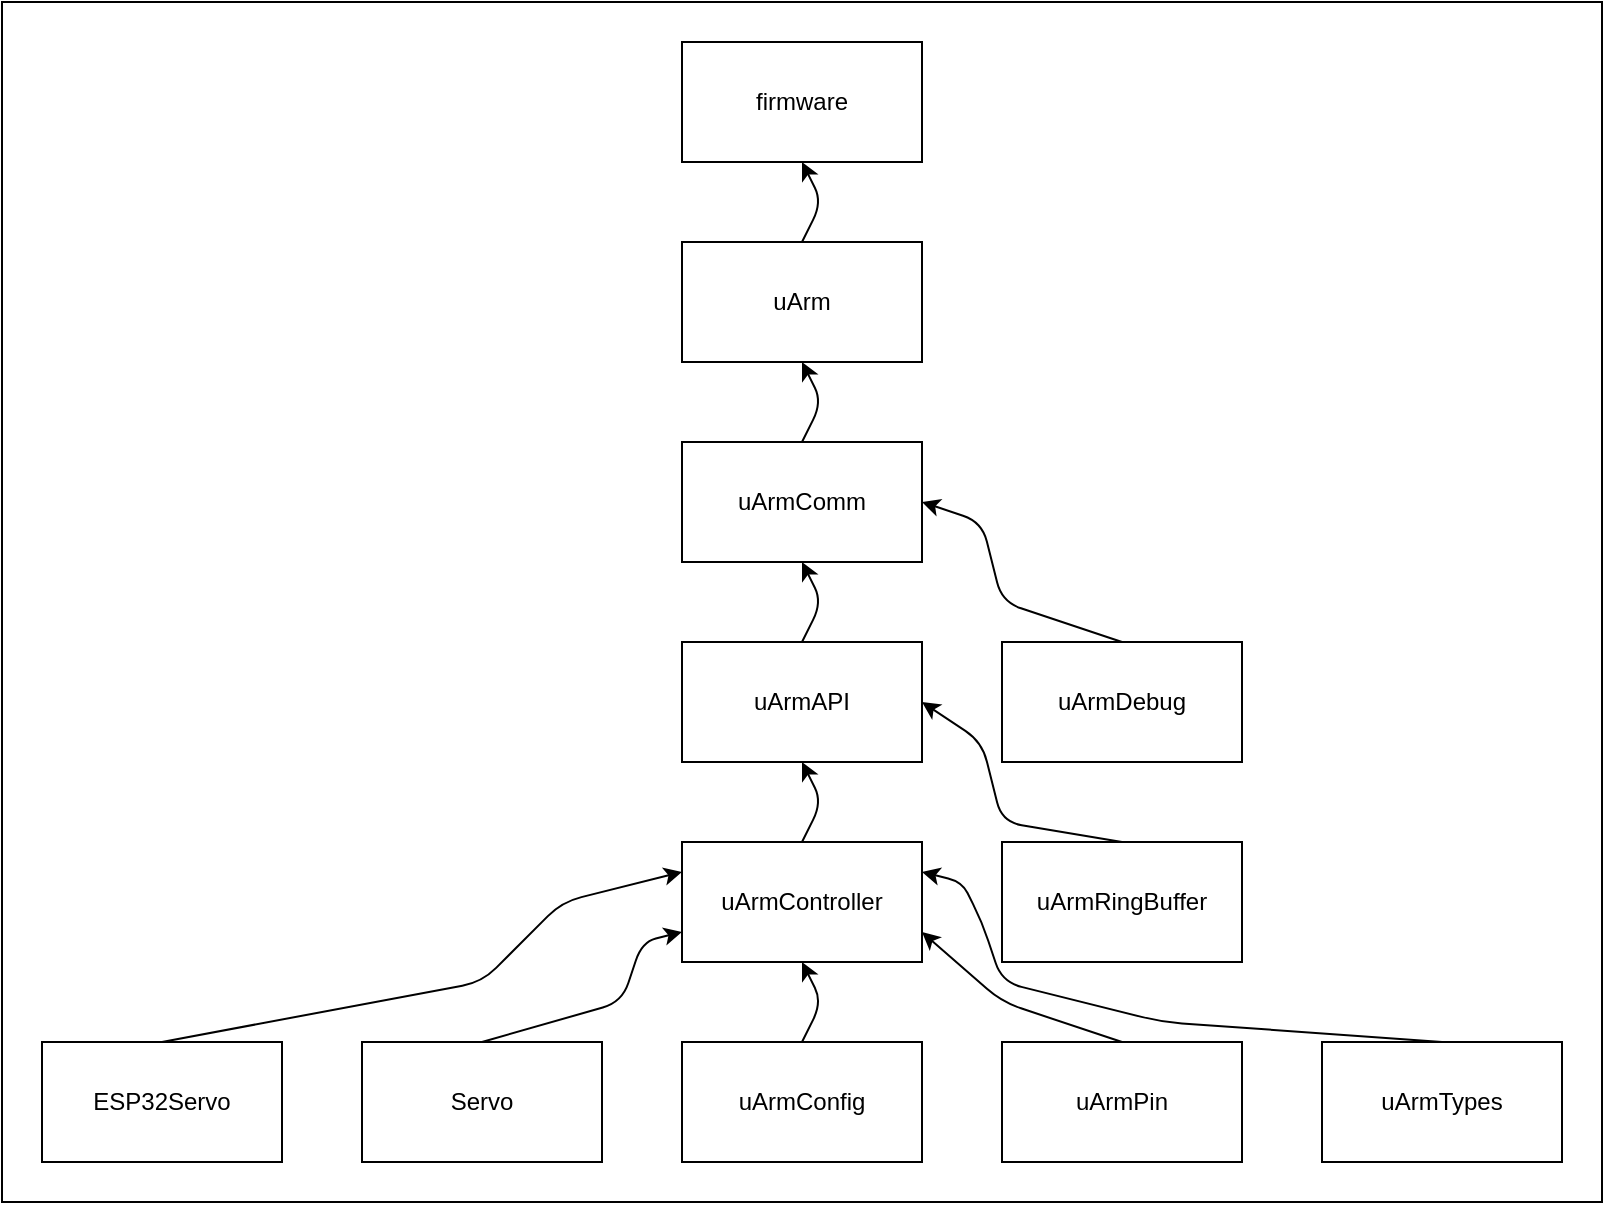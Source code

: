 <mxfile version="14.7.3" type="device" pages="2"><diagram id="24yHSXOaNbghm3xZu73b" name="uArm_firmware_portable"><mxGraphModel dx="1355" dy="799" grid="1" gridSize="10" guides="1" tooltips="1" connect="1" arrows="1" fold="1" page="1" pageScale="1" pageWidth="850" pageHeight="1100" math="0" shadow="0"><root><mxCell id="0"/><mxCell id="1" parent="0"/><mxCell id="lUrIZiAqDk6vXJwf1OML-1" value="" style="rounded=0;whiteSpace=wrap;html=1;" vertex="1" parent="1"><mxGeometry x="20" y="20" width="800" height="600" as="geometry"/></mxCell><mxCell id="_jTjxesHciehcp6a_vbW-1" value="&lt;div&gt;firmware&lt;/div&gt;" style="rounded=0;whiteSpace=wrap;html=1;" vertex="1" parent="1"><mxGeometry x="360" y="40" width="120" height="60" as="geometry"/></mxCell><mxCell id="_jTjxesHciehcp6a_vbW-2" value="ESP32Servo" style="rounded=0;whiteSpace=wrap;html=1;" vertex="1" parent="1"><mxGeometry x="40" y="540" width="120" height="60" as="geometry"/></mxCell><mxCell id="_jTjxesHciehcp6a_vbW-3" value="&lt;div&gt;Servo&lt;/div&gt;" style="rounded=0;whiteSpace=wrap;html=1;" vertex="1" parent="1"><mxGeometry x="200" y="540" width="120" height="60" as="geometry"/></mxCell><mxCell id="_jTjxesHciehcp6a_vbW-4" value="uArmConfig" style="rounded=0;whiteSpace=wrap;html=1;" vertex="1" parent="1"><mxGeometry x="360" y="540" width="120" height="60" as="geometry"/></mxCell><mxCell id="_jTjxesHciehcp6a_vbW-5" value="uArmTypes" style="rounded=0;whiteSpace=wrap;html=1;" vertex="1" parent="1"><mxGeometry x="680" y="540" width="120" height="60" as="geometry"/></mxCell><mxCell id="_jTjxesHciehcp6a_vbW-6" value="uArmPin" style="rounded=0;whiteSpace=wrap;html=1;" vertex="1" parent="1"><mxGeometry x="520" y="540" width="120" height="60" as="geometry"/></mxCell><mxCell id="_jTjxesHciehcp6a_vbW-7" value="uArmController" style="rounded=0;whiteSpace=wrap;html=1;" vertex="1" parent="1"><mxGeometry x="360" y="440" width="120" height="60" as="geometry"/></mxCell><mxCell id="_jTjxesHciehcp6a_vbW-8" value="uArmAPI" style="rounded=0;whiteSpace=wrap;html=1;" vertex="1" parent="1"><mxGeometry x="360" y="340" width="120" height="60" as="geometry"/></mxCell><mxCell id="_jTjxesHciehcp6a_vbW-9" value="uArmComm" style="rounded=0;whiteSpace=wrap;html=1;" vertex="1" parent="1"><mxGeometry x="360" y="240" width="120" height="60" as="geometry"/></mxCell><mxCell id="_jTjxesHciehcp6a_vbW-10" value="&lt;div&gt;uArm&lt;/div&gt;" style="rounded=0;whiteSpace=wrap;html=1;" vertex="1" parent="1"><mxGeometry x="360" y="140" width="120" height="60" as="geometry"/></mxCell><mxCell id="_jTjxesHciehcp6a_vbW-11" value="&lt;div&gt;uArmRingBuffer&lt;/div&gt;" style="rounded=0;whiteSpace=wrap;html=1;" vertex="1" parent="1"><mxGeometry x="520" y="440" width="120" height="60" as="geometry"/></mxCell><mxCell id="_jTjxesHciehcp6a_vbW-12" value="&lt;div&gt;uArmDebug&lt;/div&gt;" style="rounded=0;whiteSpace=wrap;html=1;" vertex="1" parent="1"><mxGeometry x="520" y="340" width="120" height="60" as="geometry"/></mxCell><mxCell id="_jTjxesHciehcp6a_vbW-13" value="" style="endArrow=classic;html=1;entryX=0.5;entryY=1;entryDx=0;entryDy=0;exitX=0.5;exitY=0;exitDx=0;exitDy=0;" edge="1" parent="1" source="_jTjxesHciehcp6a_vbW-10" target="_jTjxesHciehcp6a_vbW-1"><mxGeometry width="50" height="50" relative="1" as="geometry"><mxPoint x="400" y="380" as="sourcePoint"/><mxPoint x="450" y="330" as="targetPoint"/><Array as="points"><mxPoint x="430" y="120"/></Array></mxGeometry></mxCell><mxCell id="_jTjxesHciehcp6a_vbW-15" value="" style="endArrow=classic;html=1;entryX=0.5;entryY=1;entryDx=0;entryDy=0;exitX=0.5;exitY=0;exitDx=0;exitDy=0;" edge="1" parent="1" source="_jTjxesHciehcp6a_vbW-9" target="_jTjxesHciehcp6a_vbW-10"><mxGeometry width="50" height="50" relative="1" as="geometry"><mxPoint x="420" y="240" as="sourcePoint"/><mxPoint x="450" y="330" as="targetPoint"/><Array as="points"><mxPoint x="430" y="220"/></Array></mxGeometry></mxCell><mxCell id="_jTjxesHciehcp6a_vbW-16" value="" style="endArrow=classic;html=1;entryX=0.5;entryY=1;entryDx=0;entryDy=0;exitX=0.5;exitY=0;exitDx=0;exitDy=0;" edge="1" parent="1" source="_jTjxesHciehcp6a_vbW-8" target="_jTjxesHciehcp6a_vbW-9"><mxGeometry width="50" height="50" relative="1" as="geometry"><mxPoint x="400" y="380" as="sourcePoint"/><mxPoint x="450" y="330" as="targetPoint"/><Array as="points"><mxPoint x="430" y="320"/></Array></mxGeometry></mxCell><mxCell id="_jTjxesHciehcp6a_vbW-17" value="" style="endArrow=classic;html=1;entryX=0.5;entryY=1;entryDx=0;entryDy=0;exitX=0.5;exitY=0;exitDx=0;exitDy=0;" edge="1" parent="1" source="_jTjxesHciehcp6a_vbW-7" target="_jTjxesHciehcp6a_vbW-8"><mxGeometry width="50" height="50" relative="1" as="geometry"><mxPoint x="400" y="380" as="sourcePoint"/><mxPoint x="450" y="330" as="targetPoint"/><Array as="points"><mxPoint x="430" y="420"/></Array></mxGeometry></mxCell><mxCell id="_jTjxesHciehcp6a_vbW-18" value="" style="endArrow=classic;html=1;exitX=0.5;exitY=0;exitDx=0;exitDy=0;entryX=0.5;entryY=1;entryDx=0;entryDy=0;" edge="1" parent="1" source="_jTjxesHciehcp6a_vbW-4" target="_jTjxesHciehcp6a_vbW-7"><mxGeometry width="50" height="50" relative="1" as="geometry"><mxPoint x="400" y="380" as="sourcePoint"/><mxPoint x="450" y="330" as="targetPoint"/><Array as="points"><mxPoint x="430" y="520"/></Array></mxGeometry></mxCell><mxCell id="_jTjxesHciehcp6a_vbW-20" value="" style="endArrow=classic;html=1;entryX=0;entryY=0.75;entryDx=0;entryDy=0;exitX=0.5;exitY=0;exitDx=0;exitDy=0;" edge="1" parent="1" source="_jTjxesHciehcp6a_vbW-3" target="_jTjxesHciehcp6a_vbW-7"><mxGeometry width="50" height="50" relative="1" as="geometry"><mxPoint x="400" y="380" as="sourcePoint"/><mxPoint x="450" y="330" as="targetPoint"/><Array as="points"><mxPoint x="330" y="520"/><mxPoint x="340" y="490"/></Array></mxGeometry></mxCell><mxCell id="_jTjxesHciehcp6a_vbW-21" value="" style="endArrow=classic;html=1;exitX=0.5;exitY=0;exitDx=0;exitDy=0;entryX=0;entryY=0.25;entryDx=0;entryDy=0;" edge="1" parent="1" source="_jTjxesHciehcp6a_vbW-2" target="_jTjxesHciehcp6a_vbW-7"><mxGeometry width="50" height="50" relative="1" as="geometry"><mxPoint x="400" y="380" as="sourcePoint"/><mxPoint x="450" y="330" as="targetPoint"/><Array as="points"><mxPoint x="260" y="510"/><mxPoint x="300" y="470"/></Array></mxGeometry></mxCell><mxCell id="_jTjxesHciehcp6a_vbW-22" value="" style="endArrow=classic;html=1;entryX=1;entryY=0.5;entryDx=0;entryDy=0;exitX=0.5;exitY=0;exitDx=0;exitDy=0;" edge="1" parent="1" source="_jTjxesHciehcp6a_vbW-12" target="_jTjxesHciehcp6a_vbW-9"><mxGeometry width="50" height="50" relative="1" as="geometry"><mxPoint x="400" y="380" as="sourcePoint"/><mxPoint x="450" y="330" as="targetPoint"/><Array as="points"><mxPoint x="520" y="320"/><mxPoint x="510" y="280"/></Array></mxGeometry></mxCell><mxCell id="_jTjxesHciehcp6a_vbW-23" value="" style="endArrow=classic;html=1;entryX=1;entryY=0.5;entryDx=0;entryDy=0;exitX=0.5;exitY=0;exitDx=0;exitDy=0;" edge="1" parent="1" source="_jTjxesHciehcp6a_vbW-11" target="_jTjxesHciehcp6a_vbW-8"><mxGeometry width="50" height="50" relative="1" as="geometry"><mxPoint x="400" y="380" as="sourcePoint"/><mxPoint x="450" y="330" as="targetPoint"/><Array as="points"><mxPoint x="520" y="430"/><mxPoint x="510" y="390"/></Array></mxGeometry></mxCell><mxCell id="_jTjxesHciehcp6a_vbW-24" value="" style="endArrow=classic;html=1;entryX=1;entryY=0.25;entryDx=0;entryDy=0;exitX=0.5;exitY=0;exitDx=0;exitDy=0;" edge="1" parent="1" source="_jTjxesHciehcp6a_vbW-5" target="_jTjxesHciehcp6a_vbW-7"><mxGeometry width="50" height="50" relative="1" as="geometry"><mxPoint x="400" y="380" as="sourcePoint"/><mxPoint x="450" y="330" as="targetPoint"/><Array as="points"><mxPoint x="600" y="530"/><mxPoint x="520" y="510"/><mxPoint x="510" y="480"/><mxPoint x="500" y="460"/></Array></mxGeometry></mxCell><mxCell id="_jTjxesHciehcp6a_vbW-25" value="" style="endArrow=classic;html=1;entryX=1;entryY=0.75;entryDx=0;entryDy=0;exitX=0.5;exitY=0;exitDx=0;exitDy=0;" edge="1" parent="1" source="_jTjxesHciehcp6a_vbW-6" target="_jTjxesHciehcp6a_vbW-7"><mxGeometry width="50" height="50" relative="1" as="geometry"><mxPoint x="400" y="380" as="sourcePoint"/><mxPoint x="450" y="330" as="targetPoint"/><Array as="points"><mxPoint x="520" y="520"/></Array></mxGeometry></mxCell></root></mxGraphModel></diagram><diagram id="s1PQNtRdk7VtOJGtUK8q" name="uArm_firmware_full"><mxGraphModel dx="1807" dy="1065" grid="1" gridSize="10" guides="1" tooltips="1" connect="1" arrows="1" fold="1" page="1" pageScale="1" pageWidth="850" pageHeight="1100" math="0" shadow="0"><root><mxCell id="QGuulgfgw8eCgAnwtH9b-0"/><mxCell id="QGuulgfgw8eCgAnwtH9b-1" parent="QGuulgfgw8eCgAnwtH9b-0"/><mxCell id="QGuulgfgw8eCgAnwtH9b-57" value="" style="rounded=0;whiteSpace=wrap;html=1;" vertex="1" parent="QGuulgfgw8eCgAnwtH9b-1"><mxGeometry x="20" y="20" width="960" height="1000" as="geometry"/></mxCell><mxCell id="QGuulgfgw8eCgAnwtH9b-2" value="&lt;div&gt;firmware&lt;/div&gt;" style="rounded=0;whiteSpace=wrap;html=1;" vertex="1" parent="QGuulgfgw8eCgAnwtH9b-1"><mxGeometry x="680" y="40" width="120" height="60" as="geometry"/></mxCell><mxCell id="QGuulgfgw8eCgAnwtH9b-3" value="ESP32Servo" style="rounded=0;whiteSpace=wrap;html=1;" vertex="1" parent="QGuulgfgw8eCgAnwtH9b-1"><mxGeometry x="360" y="640" width="120" height="60" as="geometry"/></mxCell><mxCell id="QGuulgfgw8eCgAnwtH9b-4" value="&lt;div&gt;Servo&lt;/div&gt;" style="rounded=0;whiteSpace=wrap;html=1;" vertex="1" parent="QGuulgfgw8eCgAnwtH9b-1"><mxGeometry x="520" y="640" width="120" height="60" as="geometry"/></mxCell><mxCell id="QGuulgfgw8eCgAnwtH9b-5" value="uArmConfig" style="rounded=0;whiteSpace=wrap;html=1;" vertex="1" parent="QGuulgfgw8eCgAnwtH9b-1"><mxGeometry x="680" y="940" width="120" height="60" as="geometry"/></mxCell><mxCell id="QGuulgfgw8eCgAnwtH9b-6" value="uArmTypes" style="rounded=0;whiteSpace=wrap;html=1;" vertex="1" parent="QGuulgfgw8eCgAnwtH9b-1"><mxGeometry x="840" y="640" width="120" height="60" as="geometry"/></mxCell><mxCell id="QGuulgfgw8eCgAnwtH9b-7" value="uArmPin" style="rounded=0;whiteSpace=wrap;html=1;" vertex="1" parent="QGuulgfgw8eCgAnwtH9b-1"><mxGeometry x="680" y="840" width="120" height="60" as="geometry"/></mxCell><mxCell id="QGuulgfgw8eCgAnwtH9b-8" value="uArmController" style="rounded=0;whiteSpace=wrap;html=1;" vertex="1" parent="QGuulgfgw8eCgAnwtH9b-1"><mxGeometry x="680" y="540" width="120" height="60" as="geometry"/></mxCell><mxCell id="QGuulgfgw8eCgAnwtH9b-9" value="uArmAPI" style="rounded=0;whiteSpace=wrap;html=1;" vertex="1" parent="QGuulgfgw8eCgAnwtH9b-1"><mxGeometry x="680" y="440" width="120" height="60" as="geometry"/></mxCell><mxCell id="QGuulgfgw8eCgAnwtH9b-10" value="uArmComm" style="rounded=0;whiteSpace=wrap;html=1;" vertex="1" parent="QGuulgfgw8eCgAnwtH9b-1"><mxGeometry x="680" y="340" width="120" height="60" as="geometry"/></mxCell><mxCell id="QGuulgfgw8eCgAnwtH9b-11" value="&lt;div&gt;uArm&lt;/div&gt;" style="rounded=0;whiteSpace=wrap;html=1;" vertex="1" parent="QGuulgfgw8eCgAnwtH9b-1"><mxGeometry x="680" y="140" width="120" height="60" as="geometry"/></mxCell><mxCell id="QGuulgfgw8eCgAnwtH9b-12" value="&lt;div&gt;uArmRingBuffer&lt;/div&gt;" style="rounded=0;whiteSpace=wrap;html=1;" vertex="1" parent="QGuulgfgw8eCgAnwtH9b-1"><mxGeometry x="840" y="440" width="120" height="60" as="geometry"/></mxCell><mxCell id="QGuulgfgw8eCgAnwtH9b-13" value="&lt;div&gt;uArmDebug&lt;/div&gt;" style="rounded=0;whiteSpace=wrap;html=1;" vertex="1" parent="QGuulgfgw8eCgAnwtH9b-1"><mxGeometry x="840" y="540" width="120" height="60" as="geometry"/></mxCell><mxCell id="QGuulgfgw8eCgAnwtH9b-14" value="" style="endArrow=classic;html=1;entryX=0.5;entryY=1;entryDx=0;entryDy=0;exitX=0.5;exitY=0;exitDx=0;exitDy=0;" edge="1" parent="QGuulgfgw8eCgAnwtH9b-1" source="QGuulgfgw8eCgAnwtH9b-11" target="QGuulgfgw8eCgAnwtH9b-2"><mxGeometry width="50" height="50" relative="1" as="geometry"><mxPoint x="720" y="380" as="sourcePoint"/><mxPoint x="770" y="330" as="targetPoint"/><Array as="points"><mxPoint x="750" y="120"/></Array></mxGeometry></mxCell><mxCell id="QGuulgfgw8eCgAnwtH9b-16" value="" style="endArrow=classic;html=1;entryX=0.5;entryY=1;entryDx=0;entryDy=0;exitX=0.5;exitY=0;exitDx=0;exitDy=0;" edge="1" parent="QGuulgfgw8eCgAnwtH9b-1" source="QGuulgfgw8eCgAnwtH9b-9" target="QGuulgfgw8eCgAnwtH9b-10"><mxGeometry width="50" height="50" relative="1" as="geometry"><mxPoint x="720" y="480" as="sourcePoint"/><mxPoint x="770" y="430" as="targetPoint"/><Array as="points"><mxPoint x="750" y="420"/></Array></mxGeometry></mxCell><mxCell id="QGuulgfgw8eCgAnwtH9b-17" value="" style="endArrow=classic;html=1;entryX=0.5;entryY=1;entryDx=0;entryDy=0;exitX=0.5;exitY=0;exitDx=0;exitDy=0;" edge="1" parent="QGuulgfgw8eCgAnwtH9b-1" source="QGuulgfgw8eCgAnwtH9b-8" target="QGuulgfgw8eCgAnwtH9b-9"><mxGeometry width="50" height="50" relative="1" as="geometry"><mxPoint x="720" y="480" as="sourcePoint"/><mxPoint x="770" y="430" as="targetPoint"/><Array as="points"><mxPoint x="750" y="520"/></Array></mxGeometry></mxCell><mxCell id="QGuulgfgw8eCgAnwtH9b-25" value="&lt;div&gt;uArmService&lt;/div&gt;" style="rounded=0;whiteSpace=wrap;html=1;" vertex="1" parent="QGuulgfgw8eCgAnwtH9b-1"><mxGeometry x="680" y="240" width="120" height="60" as="geometry"/></mxCell><mxCell id="QGuulgfgw8eCgAnwtH9b-26" value="" style="endArrow=classic;html=1;" edge="1" parent="QGuulgfgw8eCgAnwtH9b-1"><mxGeometry width="50" height="50" relative="1" as="geometry"><mxPoint x="740" y="240" as="sourcePoint"/><mxPoint x="740" y="200" as="targetPoint"/><Array as="points"><mxPoint x="750" y="220"/></Array></mxGeometry></mxCell><mxCell id="QGuulgfgw8eCgAnwtH9b-32" value="" style="endArrow=classic;html=1;" edge="1" parent="QGuulgfgw8eCgAnwtH9b-1"><mxGeometry width="50" height="50" relative="1" as="geometry"><mxPoint x="740" y="340" as="sourcePoint"/><mxPoint x="740" y="300" as="targetPoint"/><Array as="points"><mxPoint x="750" y="320"/></Array></mxGeometry></mxCell><mxCell id="QGuulgfgw8eCgAnwtH9b-33" value="&lt;div&gt;uArmButton&lt;/div&gt;" style="rounded=0;whiteSpace=wrap;html=1;" vertex="1" parent="QGuulgfgw8eCgAnwtH9b-1"><mxGeometry x="200" y="540" width="120" height="60" as="geometry"/></mxCell><mxCell id="QGuulgfgw8eCgAnwtH9b-34" value="&lt;div&gt;uArmLed&lt;/div&gt;" style="rounded=0;whiteSpace=wrap;html=1;" vertex="1" parent="QGuulgfgw8eCgAnwtH9b-1"><mxGeometry x="40" y="540" width="120" height="60" as="geometry"/></mxCell><mxCell id="QGuulgfgw8eCgAnwtH9b-35" value="&lt;div&gt;uArmBuzzer&lt;/div&gt;" style="rounded=0;whiteSpace=wrap;html=1;" vertex="1" parent="QGuulgfgw8eCgAnwtH9b-1"><mxGeometry x="200" y="640" width="120" height="60" as="geometry"/></mxCell><mxCell id="QGuulgfgw8eCgAnwtH9b-36" value="&lt;div&gt;uArmIIC&lt;/div&gt;" style="rounded=0;whiteSpace=wrap;html=1;" vertex="1" parent="QGuulgfgw8eCgAnwtH9b-1"><mxGeometry x="680" y="740" width="120" height="60" as="geometry"/></mxCell><mxCell id="QGuulgfgw8eCgAnwtH9b-37" value="&lt;div&gt;uArmRecorder&lt;/div&gt;" style="rounded=0;whiteSpace=wrap;html=1;" vertex="1" parent="QGuulgfgw8eCgAnwtH9b-1"><mxGeometry x="680" y="640" width="120" height="60" as="geometry"/></mxCell><mxCell id="QGuulgfgw8eCgAnwtH9b-43" value="" style="endArrow=classic;html=1;entryX=1;entryY=0.5;entryDx=0;entryDy=0;exitX=0.5;exitY=0;exitDx=0;exitDy=0;" edge="1" parent="QGuulgfgw8eCgAnwtH9b-1" source="QGuulgfgw8eCgAnwtH9b-12" target="QGuulgfgw8eCgAnwtH9b-10"><mxGeometry width="50" height="50" relative="1" as="geometry"><mxPoint x="720" y="460" as="sourcePoint"/><mxPoint x="770" y="410" as="targetPoint"/><Array as="points"><mxPoint x="840" y="420"/><mxPoint x="830" y="380"/></Array></mxGeometry></mxCell><mxCell id="QGuulgfgw8eCgAnwtH9b-44" value="" style="endArrow=classic;html=1;entryX=1;entryY=0.5;entryDx=0;entryDy=0;exitX=0.5;exitY=0;exitDx=0;exitDy=0;" edge="1" parent="QGuulgfgw8eCgAnwtH9b-1" source="QGuulgfgw8eCgAnwtH9b-13" target="QGuulgfgw8eCgAnwtH9b-9"><mxGeometry width="50" height="50" relative="1" as="geometry"><mxPoint x="720" y="460" as="sourcePoint"/><mxPoint x="770" y="410" as="targetPoint"/><Array as="points"><mxPoint x="840" y="520"/><mxPoint x="830" y="480"/></Array></mxGeometry></mxCell><mxCell id="QGuulgfgw8eCgAnwtH9b-47" value="" style="endArrow=classic;html=1;entryX=0.5;entryY=1;entryDx=0;entryDy=0;exitX=0.5;exitY=0;exitDx=0;exitDy=0;" edge="1" parent="QGuulgfgw8eCgAnwtH9b-1"><mxGeometry width="50" height="50" relative="1" as="geometry"><mxPoint x="260" y="640" as="sourcePoint"/><mxPoint x="260" y="600" as="targetPoint"/><Array as="points"><mxPoint x="270" y="620"/></Array></mxGeometry></mxCell><mxCell id="QGuulgfgw8eCgAnwtH9b-48" value="" style="endArrow=classic;html=1;entryX=0.5;entryY=1;entryDx=0;entryDy=0;exitX=0.5;exitY=0;exitDx=0;exitDy=0;" edge="1" parent="QGuulgfgw8eCgAnwtH9b-1"><mxGeometry width="50" height="50" relative="1" as="geometry"><mxPoint x="740" y="640" as="sourcePoint"/><mxPoint x="740" y="600" as="targetPoint"/><Array as="points"><mxPoint x="750" y="620"/></Array></mxGeometry></mxCell><mxCell id="QGuulgfgw8eCgAnwtH9b-49" value="" style="endArrow=classic;html=1;entryX=0.5;entryY=1;entryDx=0;entryDy=0;exitX=0.5;exitY=0;exitDx=0;exitDy=0;" edge="1" parent="QGuulgfgw8eCgAnwtH9b-1"><mxGeometry width="50" height="50" relative="1" as="geometry"><mxPoint x="740" y="740" as="sourcePoint"/><mxPoint x="740" y="700" as="targetPoint"/><Array as="points"><mxPoint x="750" y="720"/></Array></mxGeometry></mxCell><mxCell id="QGuulgfgw8eCgAnwtH9b-50" value="" style="endArrow=classic;html=1;entryX=1;entryY=0.25;entryDx=0;entryDy=0;exitX=0.5;exitY=0;exitDx=0;exitDy=0;" edge="1" parent="QGuulgfgw8eCgAnwtH9b-1" target="QGuulgfgw8eCgAnwtH9b-8"><mxGeometry width="50" height="50" relative="1" as="geometry"><mxPoint x="900" y="640" as="sourcePoint"/><mxPoint x="800" y="570" as="targetPoint"/><Array as="points"><mxPoint x="840" y="610"/><mxPoint x="820" y="570"/></Array></mxGeometry></mxCell><mxCell id="QGuulgfgw8eCgAnwtH9b-51" value="" style="endArrow=classic;html=1;entryX=0.5;entryY=1;entryDx=0;entryDy=0;exitX=0.5;exitY=0;exitDx=0;exitDy=0;" edge="1" parent="QGuulgfgw8eCgAnwtH9b-1"><mxGeometry width="50" height="50" relative="1" as="geometry"><mxPoint x="740" y="840" as="sourcePoint"/><mxPoint x="740" y="800" as="targetPoint"/><Array as="points"><mxPoint x="750" y="820"/></Array></mxGeometry></mxCell><mxCell id="QGuulgfgw8eCgAnwtH9b-52" value="" style="endArrow=classic;html=1;entryX=0.5;entryY=1;entryDx=0;entryDy=0;exitX=0.5;exitY=0;exitDx=0;exitDy=0;" edge="1" parent="QGuulgfgw8eCgAnwtH9b-1"><mxGeometry width="50" height="50" relative="1" as="geometry"><mxPoint x="740" y="940" as="sourcePoint"/><mxPoint x="740" y="900" as="targetPoint"/><Array as="points"><mxPoint x="750" y="920"/></Array></mxGeometry></mxCell><mxCell id="QGuulgfgw8eCgAnwtH9b-53" value="" style="endArrow=classic;html=1;entryX=0;entryY=0.25;entryDx=0;entryDy=0;exitX=0.5;exitY=0;exitDx=0;exitDy=0;" edge="1" parent="QGuulgfgw8eCgAnwtH9b-1" source="QGuulgfgw8eCgAnwtH9b-34" target="QGuulgfgw8eCgAnwtH9b-9"><mxGeometry width="50" height="50" relative="1" as="geometry"><mxPoint x="520" y="810" as="sourcePoint"/><mxPoint x="570" y="760" as="targetPoint"/><Array as="points"><mxPoint x="440" y="510"/><mxPoint x="550" y="460"/></Array></mxGeometry></mxCell><mxCell id="QGuulgfgw8eCgAnwtH9b-54" value="" style="endArrow=classic;html=1;entryX=0;entryY=0.75;entryDx=0;entryDy=0;exitX=0.5;exitY=0;exitDx=0;exitDy=0;" edge="1" parent="QGuulgfgw8eCgAnwtH9b-1" source="QGuulgfgw8eCgAnwtH9b-33" target="QGuulgfgw8eCgAnwtH9b-9"><mxGeometry width="50" height="50" relative="1" as="geometry"><mxPoint x="520" y="810" as="sourcePoint"/><mxPoint x="570" y="760" as="targetPoint"/><Array as="points"><mxPoint x="470" y="530"/><mxPoint x="560" y="490"/></Array></mxGeometry></mxCell><mxCell id="QGuulgfgw8eCgAnwtH9b-55" value="" style="endArrow=classic;html=1;entryX=0;entryY=0.25;entryDx=0;entryDy=0;exitX=0.5;exitY=0;exitDx=0;exitDy=0;" edge="1" parent="QGuulgfgw8eCgAnwtH9b-1" source="QGuulgfgw8eCgAnwtH9b-3" target="QGuulgfgw8eCgAnwtH9b-8"><mxGeometry width="50" height="50" relative="1" as="geometry"><mxPoint x="520" y="810" as="sourcePoint"/><mxPoint x="570" y="760" as="targetPoint"/><Array as="points"><mxPoint x="610" y="610"/><mxPoint x="650" y="560"/></Array></mxGeometry></mxCell><mxCell id="QGuulgfgw8eCgAnwtH9b-56" value="" style="endArrow=classic;html=1;entryX=0;entryY=0.75;entryDx=0;entryDy=0;exitX=0.5;exitY=0;exitDx=0;exitDy=0;" edge="1" parent="QGuulgfgw8eCgAnwtH9b-1" source="QGuulgfgw8eCgAnwtH9b-4" target="QGuulgfgw8eCgAnwtH9b-8"><mxGeometry width="50" height="50" relative="1" as="geometry"><mxPoint x="520" y="810" as="sourcePoint"/><mxPoint x="570" y="760" as="targetPoint"/><Array as="points"><mxPoint x="640" y="620"/><mxPoint x="660" y="590"/></Array></mxGeometry></mxCell></root></mxGraphModel></diagram></mxfile>